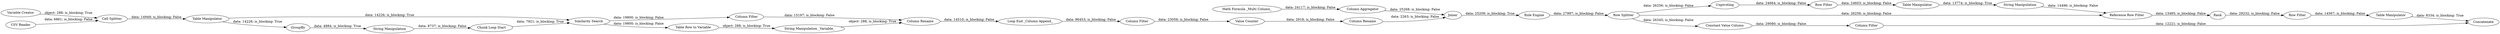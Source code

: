 digraph {
	"1309759104261670418_14" [label="Chunk Loop Start"]
	"7091261732392672142_36" [label="Reference Row Filter"]
	"1585607688517577684_23" [label="Column Rename"]
	"9059437814881045741_34" [label="Variable Creator"]
	"1309759104261670418_15" [label="String Manipulation"]
	"9059437814881045741_1" [label="CSV Reader"]
	"1309759104261670418_22" [label="Column Filter"]
	"1309759104261670418_19" [label="String Manipulation _Variable_"]
	"1585607688517577684_24" [label="Math Formula _Multi Column_"]
	"1309759104261670418_4" [label="Table Manipulator"]
	"7091261732392672142_42" [label="Table Manipulator"]
	"7091261732392672142_32" [label="Table Manipulator"]
	"1309759104261670418_5" [label="Similarity Search"]
	"7091261732392672142_40" [label="Constant Value Column"]
	"7091261732392672142_35" [label="String Manipulation"]
	"1309759104261670418_20" [label="Column Filter"]
	"7091261732392672142_28" [label="Row Splitter"]
	"7091261732392672142_38" [label="Row Filter"]
	"1585607688517577684_9" [label=Joiner]
	"1309759104261670418_21" [label="Column Rename"]
	"7091261732392672142_41" [label="Column Filter"]
	"7091261732392672142_43" [label=Concatenate]
	"1585607688517577684_25" [label="Column Aggregator"]
	"1309759104261670418_17" [label="Loop End _Column Append_"]
	"1309759104261670418_11" [label=GroupBy]
	"1309759104261670418_18" [label="Table Row to Variable"]
	"7091261732392672142_31" [label=Unpivoting]
	"1585607688517577684_26" [label="Rule Engine"]
	"1309759104261670418_2" [label="Cell Splitter"]
	"1585607688517577684_8" [label="Value Counter"]
	"7091261732392672142_37" [label=Rank]
	"7091261732392672142_33" [label="Row Filter"]
	"7091261732392672142_28" -> "7091261732392672142_31" [label="data: 26256; is_blocking: False"]
	"7091261732392672142_32" -> "7091261732392672142_35" [label="data: 13774; is_blocking: True"]
	"7091261732392672142_28" -> "7091261732392672142_36" [label="data: 26256; is_blocking: False"]
	"1585607688517577684_26" -> "7091261732392672142_28" [label="data: 27997; is_blocking: False"]
	"7091261732392672142_42" -> "7091261732392672142_43" [label="data: 8334; is_blocking: True"]
	"9059437814881045741_1" -> "1309759104261670418_2" [label="data: 6861; is_blocking: False"]
	"1585607688517577684_9" -> "1585607688517577684_26" [label="data: 25209; is_blocking: True"]
	"1585607688517577684_23" -> "1585607688517577684_9" [label="data: 2263; is_blocking: False"]
	"1585607688517577684_8" -> "1585607688517577684_23" [label="data: 2918; is_blocking: False"]
	"1309759104261670418_21" -> "1309759104261670418_17" [label="data: 14510; is_blocking: False"]
	"7091261732392672142_33" -> "7091261732392672142_32" [label="data: 24603; is_blocking: False"]
	"1309759104261670418_18" -> "1309759104261670418_19" [label="object: 288; is_blocking: True"]
	"1309759104261670418_19" -> "1309759104261670418_21" [label="object: 288; is_blocking: True"]
	"7091261732392672142_40" -> "7091261732392672142_41" [label="data: 29080; is_blocking: False"]
	"1309759104261670418_2" -> "1309759104261670418_4" [label="data: 14949; is_blocking: False"]
	"1585607688517577684_24" -> "1585607688517577684_25" [label="data: 24117; is_blocking: False"]
	"1309759104261670418_15" -> "1309759104261670418_14" [label="data: 8737; is_blocking: False"]
	"1309759104261670418_17" -> "1309759104261670418_22" [label="data: 96453; is_blocking: False"]
	"7091261732392672142_36" -> "7091261732392672142_37" [label="data: 13485; is_blocking: False"]
	"1309759104261670418_5" -> "1309759104261670418_20" [label="data: 19800; is_blocking: False"]
	"1585607688517577684_25" -> "1585607688517577684_9" [label="data: 25268; is_blocking: False"]
	"7091261732392672142_31" -> "7091261732392672142_33" [label="data: 24664; is_blocking: False"]
	"7091261732392672142_28" -> "7091261732392672142_40" [label="data: 26345; is_blocking: False"]
	"1309759104261670418_22" -> "1585607688517577684_8" [label="data: 23059; is_blocking: False"]
	"1309759104261670418_4" -> "1309759104261670418_5" [label="data: 14226; is_blocking: True"]
	"1309759104261670418_14" -> "1309759104261670418_5" [label="data: 7921; is_blocking: True"]
	"7091261732392672142_41" -> "7091261732392672142_43" [label="data: 12221; is_blocking: False"]
	"7091261732392672142_35" -> "7091261732392672142_36" [label="data: 14496; is_blocking: False"]
	"1309759104261670418_5" -> "1309759104261670418_18" [label="data: 19800; is_blocking: False"]
	"1309759104261670418_4" -> "1309759104261670418_11" [label="data: 14226; is_blocking: True"]
	"1309759104261670418_20" -> "1309759104261670418_21" [label="data: 15197; is_blocking: False"]
	"7091261732392672142_37" -> "7091261732392672142_38" [label="data: 29232; is_blocking: False"]
	"1309759104261670418_11" -> "1309759104261670418_15" [label="data: 4884; is_blocking: True"]
	"7091261732392672142_38" -> "7091261732392672142_42" [label="data: 14567; is_blocking: False"]
	"9059437814881045741_34" -> "1309759104261670418_2" [label="object: 288; is_blocking: True"]
	rankdir=LR
}
